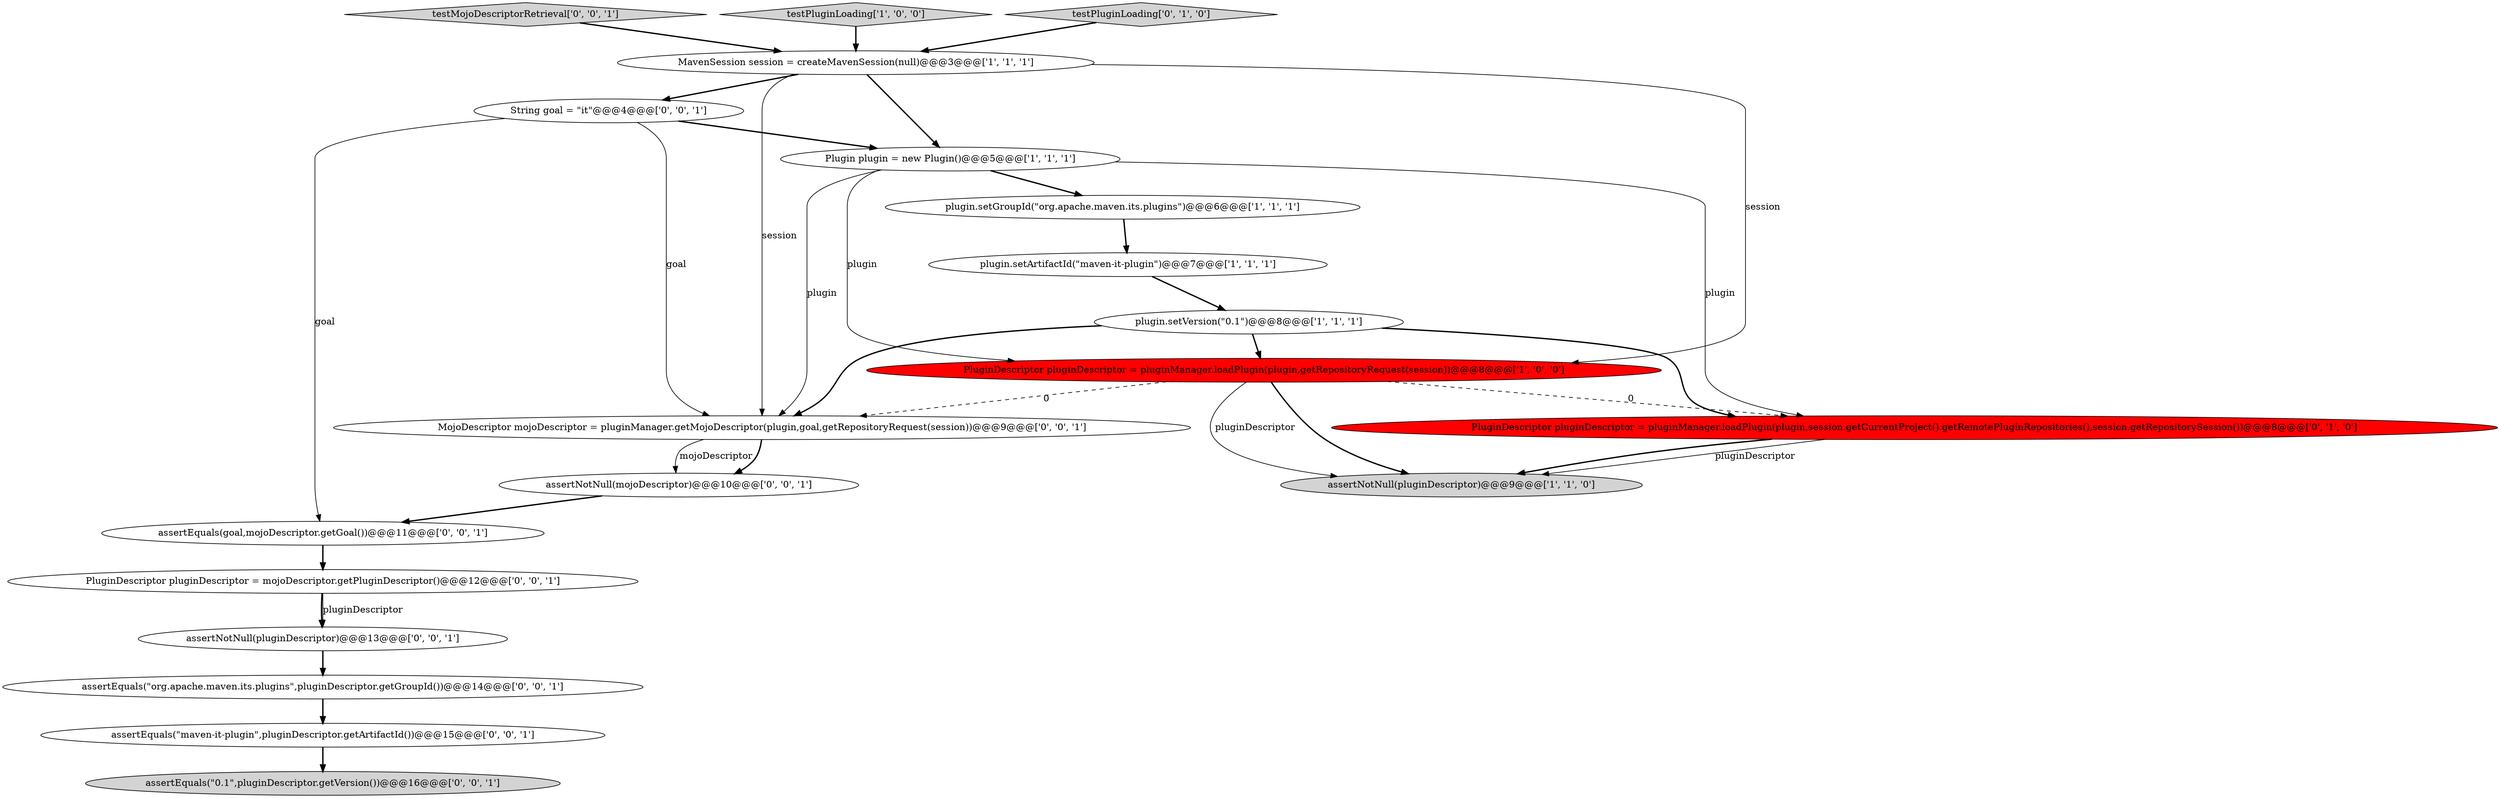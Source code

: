 digraph {
11 [style = filled, label = "testMojoDescriptorRetrieval['0', '0', '1']", fillcolor = lightgray, shape = diamond image = "AAA0AAABBB3BBB"];
12 [style = filled, label = "assertNotNull(mojoDescriptor)@@@10@@@['0', '0', '1']", fillcolor = white, shape = ellipse image = "AAA0AAABBB3BBB"];
1 [style = filled, label = "plugin.setArtifactId(\"maven-it-plugin\")@@@7@@@['1', '1', '1']", fillcolor = white, shape = ellipse image = "AAA0AAABBB1BBB"];
14 [style = filled, label = "PluginDescriptor pluginDescriptor = mojoDescriptor.getPluginDescriptor()@@@12@@@['0', '0', '1']", fillcolor = white, shape = ellipse image = "AAA0AAABBB3BBB"];
4 [style = filled, label = "plugin.setVersion(\"0.1\")@@@8@@@['1', '1', '1']", fillcolor = white, shape = ellipse image = "AAA0AAABBB1BBB"];
9 [style = filled, label = "PluginDescriptor pluginDescriptor = pluginManager.loadPlugin(plugin,session.getCurrentProject().getRemotePluginRepositories(),session.getRepositorySession())@@@8@@@['0', '1', '0']", fillcolor = red, shape = ellipse image = "AAA1AAABBB2BBB"];
18 [style = filled, label = "assertEquals(goal,mojoDescriptor.getGoal())@@@11@@@['0', '0', '1']", fillcolor = white, shape = ellipse image = "AAA0AAABBB3BBB"];
17 [style = filled, label = "assertEquals(\"0.1\",pluginDescriptor.getVersion())@@@16@@@['0', '0', '1']", fillcolor = lightgray, shape = ellipse image = "AAA0AAABBB3BBB"];
3 [style = filled, label = "assertNotNull(pluginDescriptor)@@@9@@@['1', '1', '0']", fillcolor = lightgray, shape = ellipse image = "AAA0AAABBB1BBB"];
6 [style = filled, label = "testPluginLoading['1', '0', '0']", fillcolor = lightgray, shape = diamond image = "AAA0AAABBB1BBB"];
10 [style = filled, label = "assertEquals(\"maven-it-plugin\",pluginDescriptor.getArtifactId())@@@15@@@['0', '0', '1']", fillcolor = white, shape = ellipse image = "AAA0AAABBB3BBB"];
7 [style = filled, label = "plugin.setGroupId(\"org.apache.maven.its.plugins\")@@@6@@@['1', '1', '1']", fillcolor = white, shape = ellipse image = "AAA0AAABBB1BBB"];
0 [style = filled, label = "PluginDescriptor pluginDescriptor = pluginManager.loadPlugin(plugin,getRepositoryRequest(session))@@@8@@@['1', '0', '0']", fillcolor = red, shape = ellipse image = "AAA1AAABBB1BBB"];
8 [style = filled, label = "testPluginLoading['0', '1', '0']", fillcolor = lightgray, shape = diamond image = "AAA0AAABBB2BBB"];
19 [style = filled, label = "assertEquals(\"org.apache.maven.its.plugins\",pluginDescriptor.getGroupId())@@@14@@@['0', '0', '1']", fillcolor = white, shape = ellipse image = "AAA0AAABBB3BBB"];
16 [style = filled, label = "assertNotNull(pluginDescriptor)@@@13@@@['0', '0', '1']", fillcolor = white, shape = ellipse image = "AAA0AAABBB3BBB"];
5 [style = filled, label = "MavenSession session = createMavenSession(null)@@@3@@@['1', '1', '1']", fillcolor = white, shape = ellipse image = "AAA0AAABBB1BBB"];
13 [style = filled, label = "MojoDescriptor mojoDescriptor = pluginManager.getMojoDescriptor(plugin,goal,getRepositoryRequest(session))@@@9@@@['0', '0', '1']", fillcolor = white, shape = ellipse image = "AAA0AAABBB3BBB"];
15 [style = filled, label = "String goal = \"it\"@@@4@@@['0', '0', '1']", fillcolor = white, shape = ellipse image = "AAA0AAABBB3BBB"];
2 [style = filled, label = "Plugin plugin = new Plugin()@@@5@@@['1', '1', '1']", fillcolor = white, shape = ellipse image = "AAA0AAABBB1BBB"];
0->3 [style = bold, label=""];
4->9 [style = bold, label=""];
14->16 [style = bold, label=""];
1->4 [style = bold, label=""];
15->2 [style = bold, label=""];
7->1 [style = bold, label=""];
13->12 [style = solid, label="mojoDescriptor"];
2->0 [style = solid, label="plugin"];
5->13 [style = solid, label="session"];
4->13 [style = bold, label=""];
5->15 [style = bold, label=""];
19->10 [style = bold, label=""];
2->13 [style = solid, label="plugin"];
10->17 [style = bold, label=""];
15->18 [style = solid, label="goal"];
16->19 [style = bold, label=""];
15->13 [style = solid, label="goal"];
14->16 [style = solid, label="pluginDescriptor"];
2->9 [style = solid, label="plugin"];
4->0 [style = bold, label=""];
5->0 [style = solid, label="session"];
6->5 [style = bold, label=""];
5->2 [style = bold, label=""];
11->5 [style = bold, label=""];
9->3 [style = solid, label="pluginDescriptor"];
13->12 [style = bold, label=""];
0->3 [style = solid, label="pluginDescriptor"];
8->5 [style = bold, label=""];
0->13 [style = dashed, label="0"];
12->18 [style = bold, label=""];
9->3 [style = bold, label=""];
2->7 [style = bold, label=""];
0->9 [style = dashed, label="0"];
18->14 [style = bold, label=""];
}
